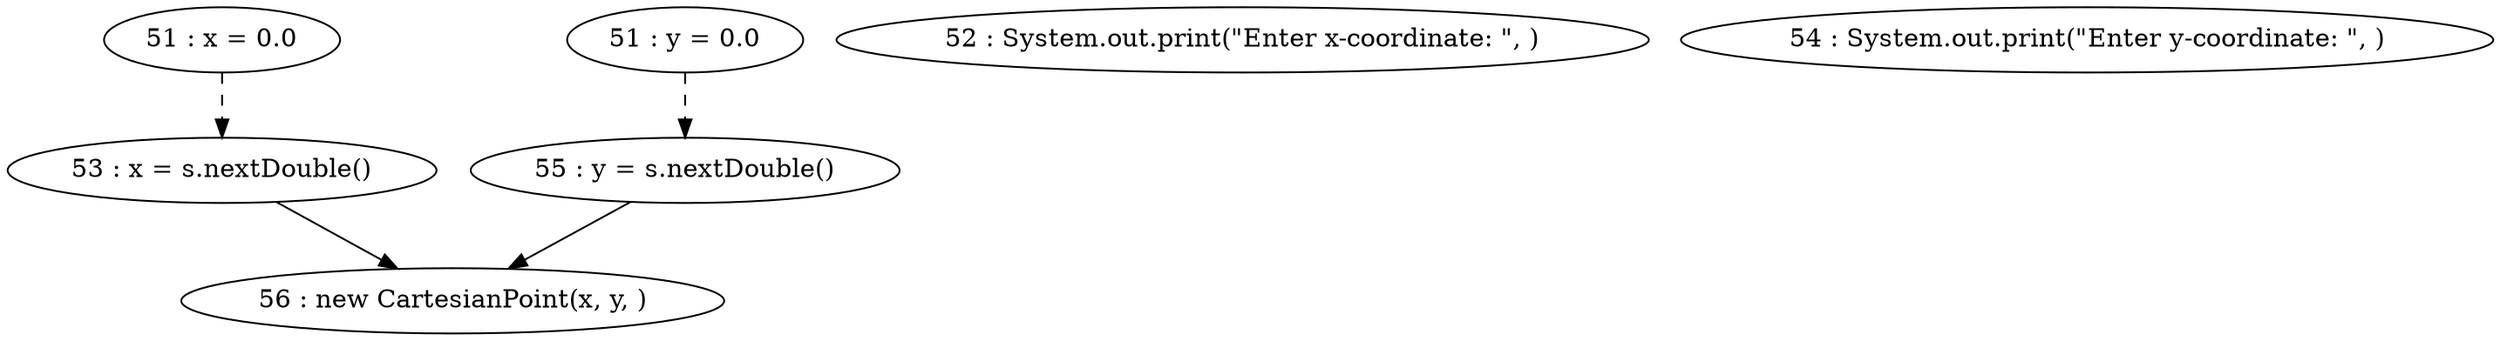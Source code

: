 digraph G {
"51 : x = 0.0"
"51 : x = 0.0" -> "53 : x = s.nextDouble()" [style=dashed]
"51 : y = 0.0"
"51 : y = 0.0" -> "55 : y = s.nextDouble()" [style=dashed]
"52 : System.out.print(\"Enter x-coordinate: \", )"
"53 : x = s.nextDouble()"
"53 : x = s.nextDouble()" -> "56 : new CartesianPoint(x, y, )"
"54 : System.out.print(\"Enter y-coordinate: \", )"
"55 : y = s.nextDouble()"
"55 : y = s.nextDouble()" -> "56 : new CartesianPoint(x, y, )"
"56 : new CartesianPoint(x, y, )"
}